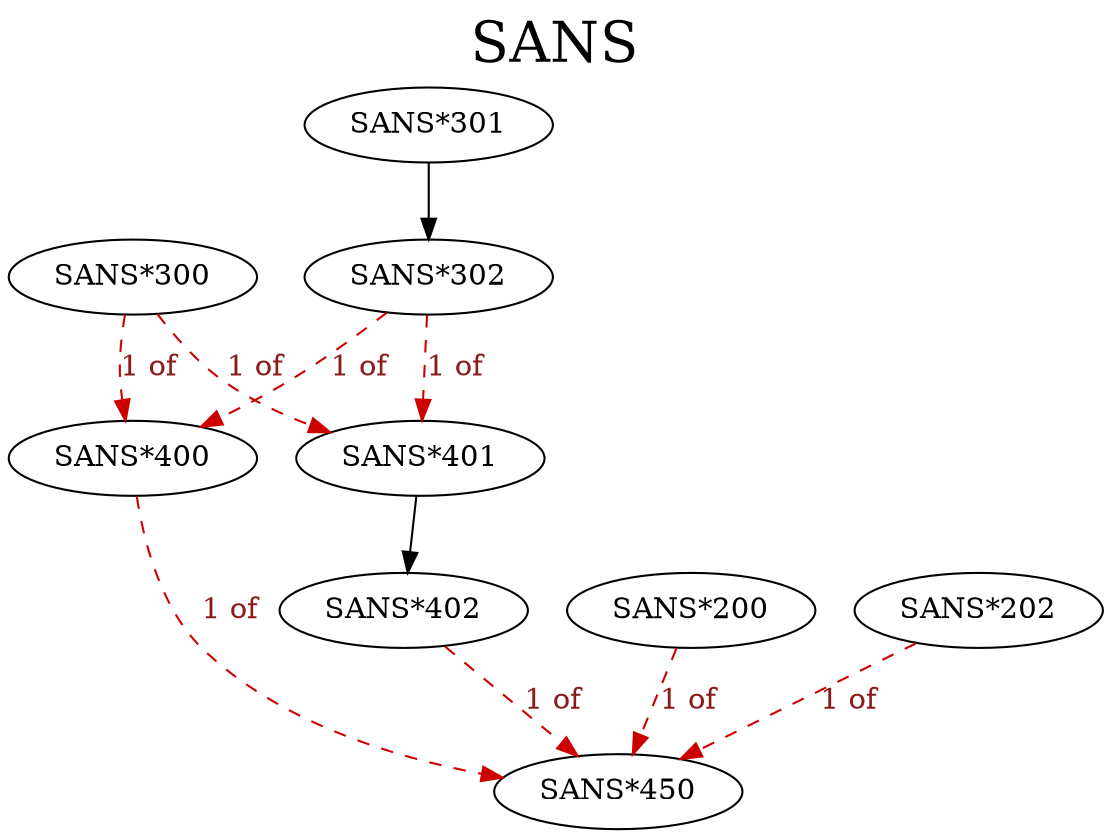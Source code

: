 digraph SANS {
labelloc = "t";
label = "SANS"
fontsize = 27;
"SANS*300"
"SANS*301"
"SANS*301" -> "SANS*302" [style=solid]
"SANS*300" -> "SANS*400" [style=dashed] [label="1 of", fontcolor=firebrick4] [color=red3]
"SANS*302" -> "SANS*400" [style=dashed] [label="1 of", fontcolor=firebrick4] [color=red3]
"SANS*300" -> "SANS*401" [style=dashed] [label="1 of", fontcolor=firebrick4] [color=red3]
"SANS*302" -> "SANS*401" [style=dashed] [label="1 of", fontcolor=firebrick4] [color=red3]
"SANS*401" -> "SANS*402" [style=solid]
"SANS*200" -> "SANS*450" [style=dashed] [label="1 of", fontcolor=firebrick4] [color=red3]
"SANS*202" -> "SANS*450" [style=dashed] [label="1 of", fontcolor=firebrick4] [color=red3]
"SANS*400" -> "SANS*450" [style=dashed] [label="1 of", fontcolor=firebrick4] [color=red3]
"SANS*402" -> "SANS*450" [style=dashed] [label="1 of", fontcolor=firebrick4] [color=red3]
}
